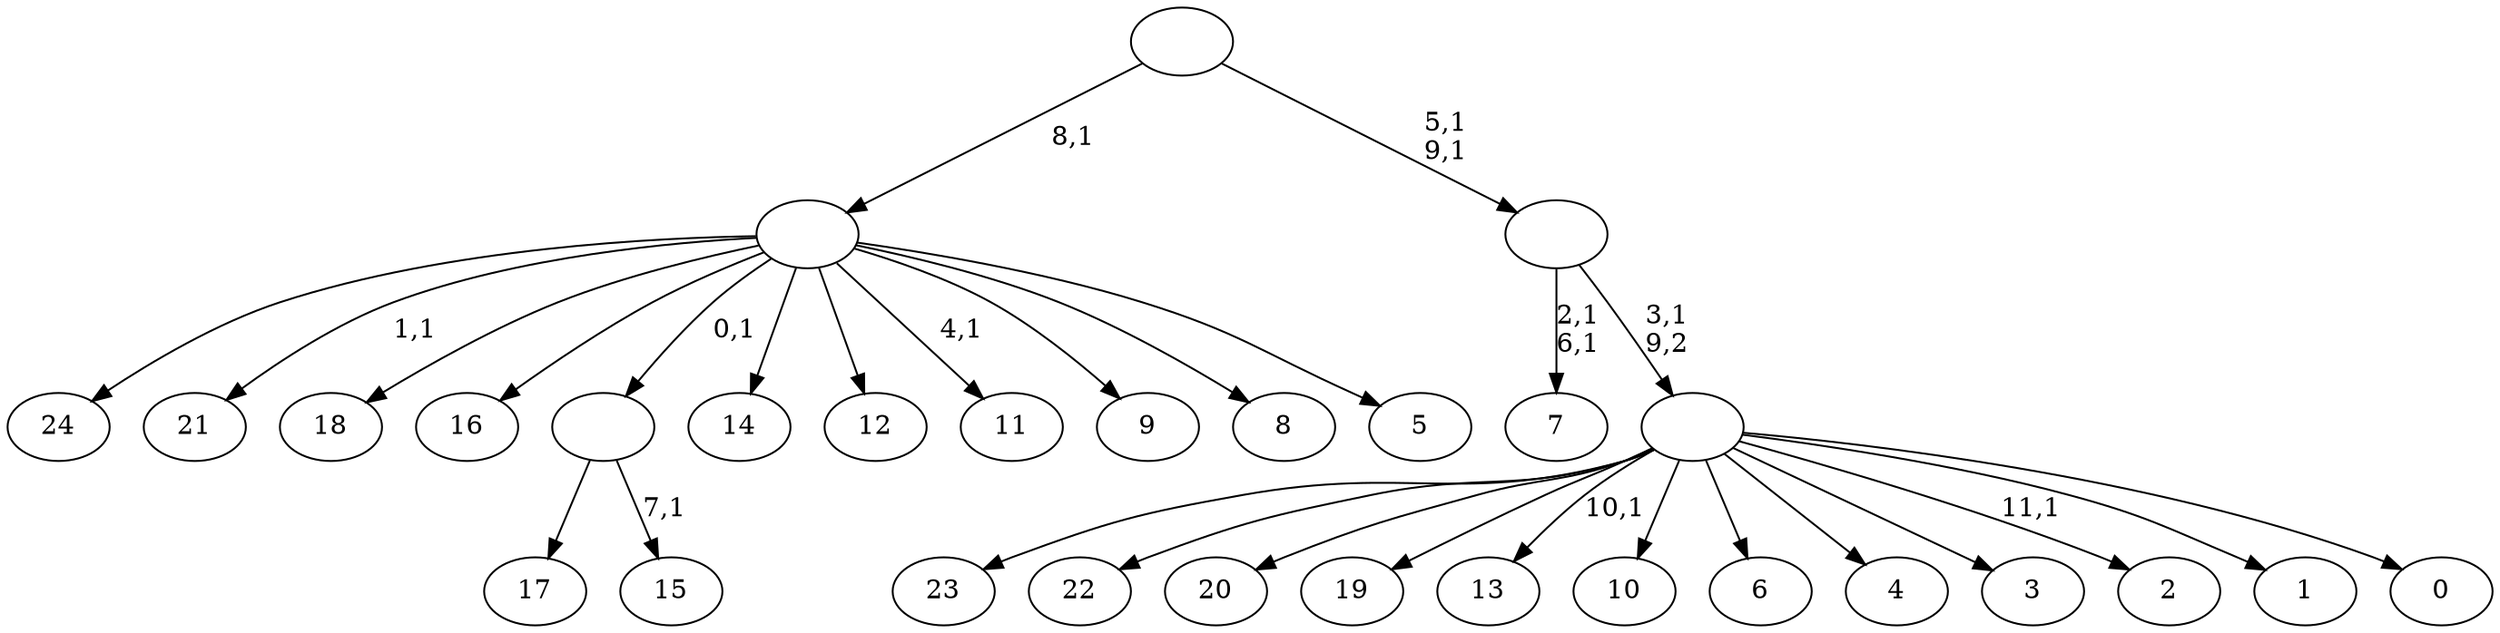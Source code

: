 digraph T {
	37 [label="24"]
	36 [label="23"]
	35 [label="22"]
	34 [label="21"]
	32 [label="20"]
	31 [label="19"]
	30 [label="18"]
	29 [label="17"]
	28 [label="16"]
	27 [label="15"]
	25 [label=""]
	24 [label="14"]
	23 [label="13"]
	21 [label="12"]
	20 [label="11"]
	18 [label="10"]
	17 [label="9"]
	16 [label="8"]
	15 [label="7"]
	12 [label="6"]
	11 [label="5"]
	10 [label=""]
	9 [label="4"]
	8 [label="3"]
	7 [label="2"]
	5 [label="1"]
	4 [label="0"]
	3 [label=""]
	2 [label=""]
	0 [label=""]
	25 -> 27 [label="7,1"]
	25 -> 29 [label=""]
	10 -> 20 [label="4,1"]
	10 -> 34 [label="1,1"]
	10 -> 37 [label=""]
	10 -> 30 [label=""]
	10 -> 28 [label=""]
	10 -> 25 [label="0,1"]
	10 -> 24 [label=""]
	10 -> 21 [label=""]
	10 -> 17 [label=""]
	10 -> 16 [label=""]
	10 -> 11 [label=""]
	3 -> 7 [label="11,1"]
	3 -> 23 [label="10,1"]
	3 -> 36 [label=""]
	3 -> 35 [label=""]
	3 -> 32 [label=""]
	3 -> 31 [label=""]
	3 -> 18 [label=""]
	3 -> 12 [label=""]
	3 -> 9 [label=""]
	3 -> 8 [label=""]
	3 -> 5 [label=""]
	3 -> 4 [label=""]
	2 -> 15 [label="2,1\n6,1"]
	2 -> 3 [label="3,1\n9,2"]
	0 -> 2 [label="5,1\n9,1"]
	0 -> 10 [label="8,1"]
}
